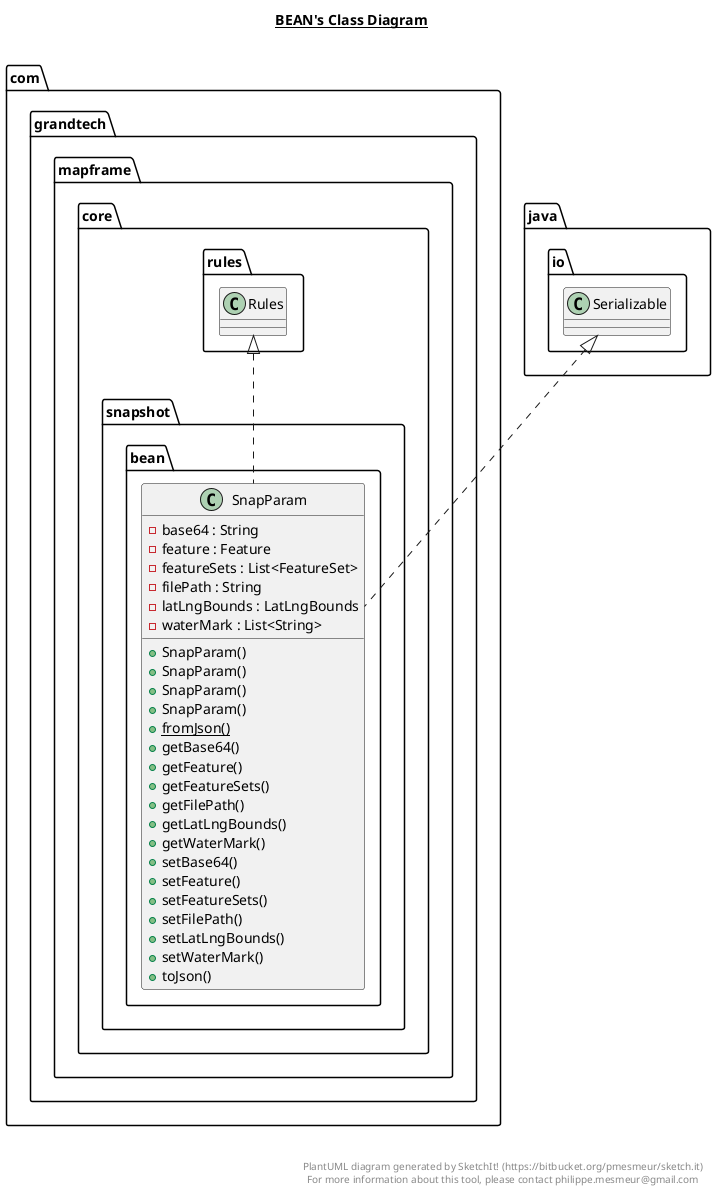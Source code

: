 @startuml

title __BEAN's Class Diagram__\n

  namespace com.grandtech.mapframe.core {
    namespace snapshot {
      namespace bean {
        class com.grandtech.mapframe.core.snapshot.bean.SnapParam {
            - base64 : String
            - feature : Feature
            - featureSets : List<FeatureSet>
            - filePath : String
            - latLngBounds : LatLngBounds
            - waterMark : List<String>
            + SnapParam()
            + SnapParam()
            + SnapParam()
            + SnapParam()
            {static} + fromJson()
            + getBase64()
            + getFeature()
            + getFeatureSets()
            + getFilePath()
            + getLatLngBounds()
            + getWaterMark()
            + setBase64()
            + setFeature()
            + setFeatureSets()
            + setFilePath()
            + setLatLngBounds()
            + setWaterMark()
            + toJson()
        }
      }
    }
  }
  

  com.grandtech.mapframe.core.snapshot.bean.SnapParam .up.|> com.grandtech.mapframe.core.rules.Rules
  com.grandtech.mapframe.core.snapshot.bean.SnapParam .up.|> java.io.Serializable


right footer


PlantUML diagram generated by SketchIt! (https://bitbucket.org/pmesmeur/sketch.it)
For more information about this tool, please contact philippe.mesmeur@gmail.com
endfooter

@enduml
